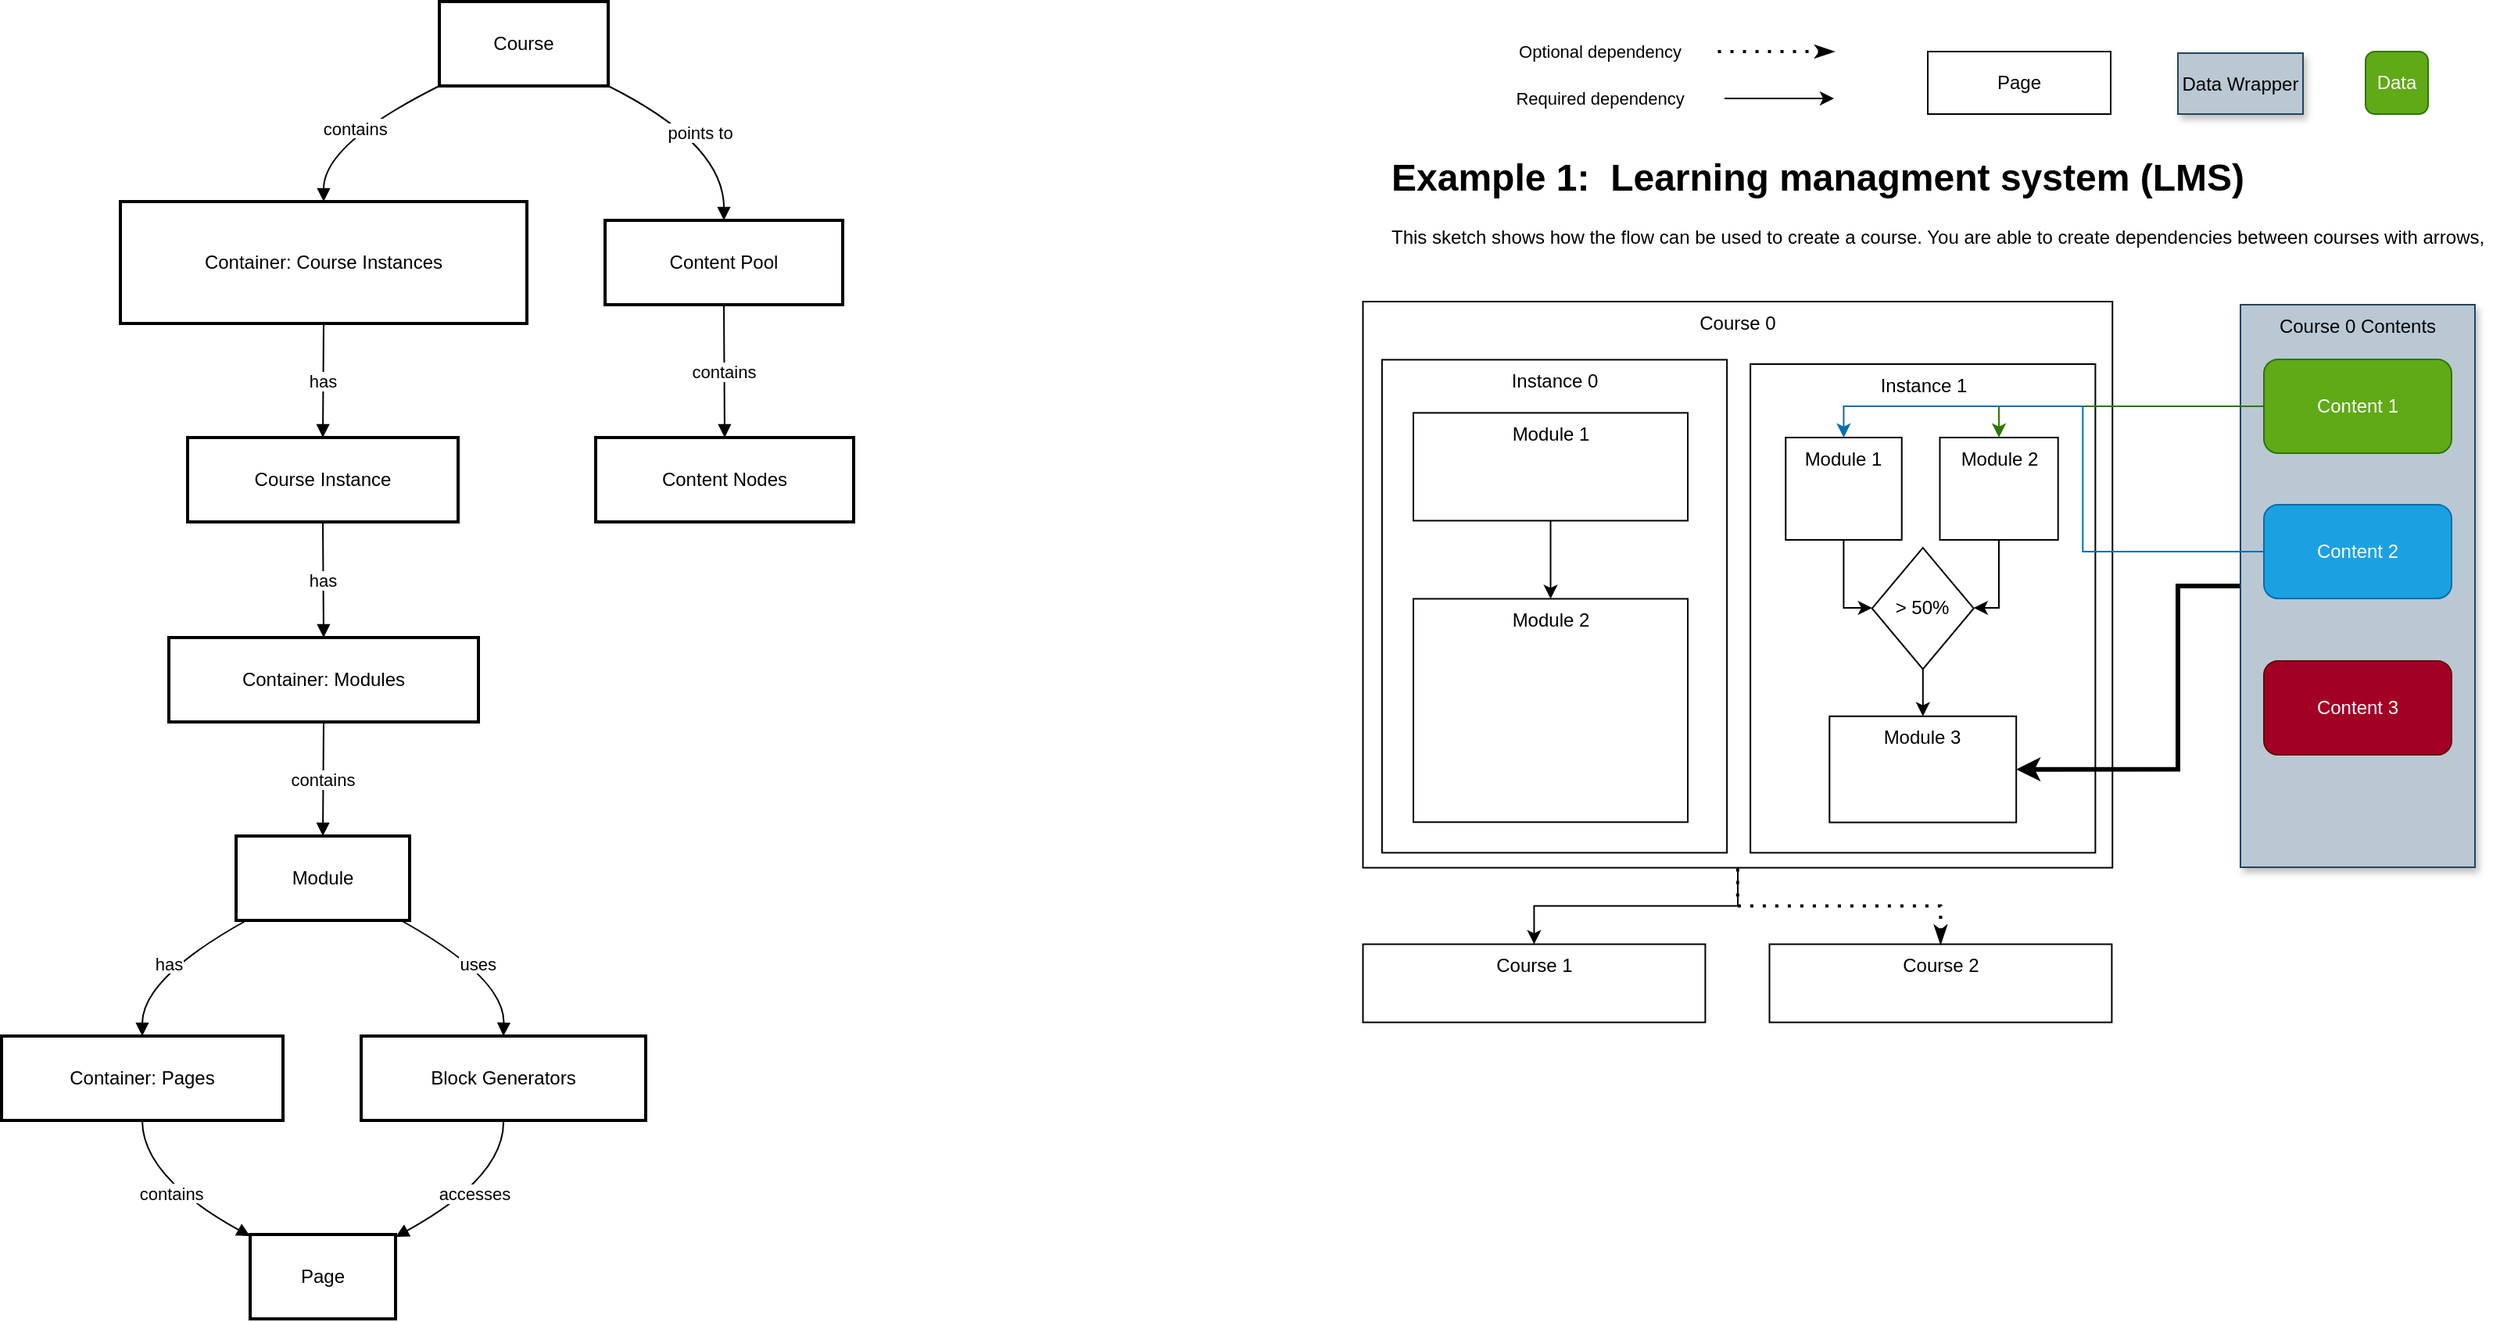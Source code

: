 <mxfile version="26.2.14">
  <diagram name="Page-1" id="eNPtsUAIUc8ON8tqVejX">
    <mxGraphModel dx="1002" dy="761" grid="1" gridSize="10" guides="1" tooltips="1" connect="1" arrows="1" fold="1" page="1" pageScale="1" pageWidth="850" pageHeight="1100" math="0" shadow="0">
      <root>
        <mxCell id="0" />
        <mxCell id="1" parent="0" />
        <mxCell id="2" value="Course" style="whiteSpace=wrap;strokeWidth=2;" parent="1" vertex="1">
          <mxGeometry x="288" y="8" width="108" height="54" as="geometry" />
        </mxCell>
        <mxCell id="3" value="Container: Course Instances" style="whiteSpace=wrap;strokeWidth=2;" parent="1" vertex="1">
          <mxGeometry x="84" y="136" width="260" height="78" as="geometry" />
        </mxCell>
        <mxCell id="4" value="Course Instance" style="whiteSpace=wrap;strokeWidth=2;" parent="1" vertex="1">
          <mxGeometry x="127" y="287" width="173" height="54" as="geometry" />
        </mxCell>
        <mxCell id="5" value="Container: Modules" style="whiteSpace=wrap;strokeWidth=2;" parent="1" vertex="1">
          <mxGeometry x="115" y="415" width="198" height="54" as="geometry" />
        </mxCell>
        <mxCell id="6" value="Module" style="whiteSpace=wrap;strokeWidth=2;" parent="1" vertex="1">
          <mxGeometry x="158" y="542" width="111" height="54" as="geometry" />
        </mxCell>
        <mxCell id="7" value="Container: Pages" style="whiteSpace=wrap;strokeWidth=2;" parent="1" vertex="1">
          <mxGeometry x="8" y="670" width="180" height="54" as="geometry" />
        </mxCell>
        <mxCell id="8" value="Page" style="whiteSpace=wrap;strokeWidth=2;" parent="1" vertex="1">
          <mxGeometry x="167" y="797" width="93" height="54" as="geometry" />
        </mxCell>
        <mxCell id="9" value="Content Pool" style="whiteSpace=wrap;strokeWidth=2;" parent="1" vertex="1">
          <mxGeometry x="394" y="148" width="152" height="54" as="geometry" />
        </mxCell>
        <mxCell id="10" value="Content Nodes" style="whiteSpace=wrap;strokeWidth=2;" parent="1" vertex="1">
          <mxGeometry x="388" y="287" width="165" height="54" as="geometry" />
        </mxCell>
        <mxCell id="11" value="Block Generators" style="whiteSpace=wrap;strokeWidth=2;" parent="1" vertex="1">
          <mxGeometry x="238" y="670" width="182" height="54" as="geometry" />
        </mxCell>
        <mxCell id="12" value="contains" style="curved=1;startArrow=none;endArrow=block;exitX=0;exitY=1;entryX=0.5;entryY=-0.01;" parent="1" source="2" target="3" edge="1">
          <mxGeometry relative="1" as="geometry">
            <Array as="points">
              <mxPoint x="214" y="99" />
            </Array>
          </mxGeometry>
        </mxCell>
        <mxCell id="13" value="has" style="curved=1;startArrow=none;endArrow=block;exitX=0.5;exitY=0.99;entryX=0.5;entryY=0;" parent="1" source="3" target="4" edge="1">
          <mxGeometry relative="1" as="geometry">
            <Array as="points" />
          </mxGeometry>
        </mxCell>
        <mxCell id="14" value="has" style="curved=1;startArrow=none;endArrow=block;exitX=0.5;exitY=1;entryX=0.5;entryY=-0.01;" parent="1" source="4" target="5" edge="1">
          <mxGeometry relative="1" as="geometry">
            <Array as="points" />
          </mxGeometry>
        </mxCell>
        <mxCell id="15" value="contains" style="curved=1;startArrow=none;endArrow=block;exitX=0.5;exitY=0.99;entryX=0.5;entryY=0;" parent="1" source="5" target="6" edge="1">
          <mxGeometry relative="1" as="geometry">
            <Array as="points" />
          </mxGeometry>
        </mxCell>
        <mxCell id="16" value="has" style="curved=1;startArrow=none;endArrow=block;exitX=0.06;exitY=1;entryX=0.5;entryY=-0.01;" parent="1" source="6" target="7" edge="1">
          <mxGeometry relative="1" as="geometry">
            <Array as="points">
              <mxPoint x="98" y="633" />
            </Array>
          </mxGeometry>
        </mxCell>
        <mxCell id="17" value="contains" style="curved=1;startArrow=none;endArrow=block;exitX=0.5;exitY=0.99;entryX=0;entryY=0.02;" parent="1" source="7" target="8" edge="1">
          <mxGeometry relative="1" as="geometry">
            <Array as="points">
              <mxPoint x="98" y="760" />
            </Array>
          </mxGeometry>
        </mxCell>
        <mxCell id="18" value="points to" style="curved=1;startArrow=none;endArrow=block;exitX=1;exitY=1;entryX=0.5;entryY=-0.01;" parent="1" source="2" target="9" edge="1">
          <mxGeometry relative="1" as="geometry">
            <Array as="points">
              <mxPoint x="470" y="99" />
            </Array>
          </mxGeometry>
        </mxCell>
        <mxCell id="19" value="contains" style="curved=1;startArrow=none;endArrow=block;exitX=0.5;exitY=0.99;entryX=0.5;entryY=0;" parent="1" source="9" target="10" edge="1">
          <mxGeometry relative="1" as="geometry">
            <Array as="points" />
          </mxGeometry>
        </mxCell>
        <mxCell id="20" value="uses" style="curved=1;startArrow=none;endArrow=block;exitX=0.95;exitY=1;entryX=0.5;entryY=-0.01;" parent="1" source="6" target="11" edge="1">
          <mxGeometry relative="1" as="geometry">
            <Array as="points">
              <mxPoint x="330" y="633" />
            </Array>
          </mxGeometry>
        </mxCell>
        <mxCell id="21" value="accesses" style="curved=1;startArrow=none;endArrow=block;exitX=0.5;exitY=0.99;entryX=1.01;entryY=0.02;" parent="1" source="11" target="8" edge="1">
          <mxGeometry relative="1" as="geometry">
            <Array as="points">
              <mxPoint x="330" y="760" />
            </Array>
          </mxGeometry>
        </mxCell>
        <mxCell id="IlpyLP8oz_AvC5KWS2CE-33" value="" style="group;verticalAlign=top;" vertex="1" connectable="0" parent="1">
          <mxGeometry x="830" y="200" width="585" height="470" as="geometry" />
        </mxCell>
        <mxCell id="IlpyLP8oz_AvC5KWS2CE-25" style="edgeStyle=orthogonalEdgeStyle;rounded=0;orthogonalLoop=1;jettySize=auto;html=1;entryX=0.5;entryY=0;entryDx=0;entryDy=0;movable=1;resizable=1;rotatable=1;deletable=1;editable=1;locked=0;connectable=1;" edge="1" parent="IlpyLP8oz_AvC5KWS2CE-33" source="IlpyLP8oz_AvC5KWS2CE-21" target="IlpyLP8oz_AvC5KWS2CE-24">
          <mxGeometry relative="1" as="geometry" />
        </mxCell>
        <mxCell id="IlpyLP8oz_AvC5KWS2CE-21" value="Course 0" style="rounded=0;whiteSpace=wrap;html=1;verticalAlign=top;movable=1;resizable=1;rotatable=1;deletable=1;editable=1;locked=0;connectable=1;" vertex="1" parent="IlpyLP8oz_AvC5KWS2CE-33">
          <mxGeometry x="48.75" width="479.375" height="362.292" as="geometry" />
        </mxCell>
        <mxCell id="IlpyLP8oz_AvC5KWS2CE-24" value="Course 1" style="rounded=0;whiteSpace=wrap;html=1;verticalAlign=top;movable=1;resizable=1;rotatable=1;deletable=1;editable=1;locked=0;connectable=1;" vertex="1" parent="IlpyLP8oz_AvC5KWS2CE-33">
          <mxGeometry x="48.748" y="411.246" width="218.957" height="50.0" as="geometry" />
        </mxCell>
        <mxCell id="IlpyLP8oz_AvC5KWS2CE-36" value="Course 2" style="rounded=0;whiteSpace=wrap;html=1;verticalAlign=top;movable=1;resizable=1;rotatable=1;deletable=1;editable=1;locked=0;connectable=1;" vertex="1" parent="IlpyLP8oz_AvC5KWS2CE-33">
          <mxGeometry x="308.748" y="411.246" width="218.957" height="50.0" as="geometry" />
        </mxCell>
        <mxCell id="IlpyLP8oz_AvC5KWS2CE-37" value="" style="endArrow=none;dashed=1;html=1;dashPattern=1 3;strokeWidth=2;rounded=0;exitX=0.5;exitY=0;exitDx=0;exitDy=0;edgeStyle=orthogonalEdgeStyle;endFill=1;startFill=1;startArrow=classicThin;entryX=0.5;entryY=1;entryDx=0;entryDy=0;" edge="1" parent="IlpyLP8oz_AvC5KWS2CE-33" source="IlpyLP8oz_AvC5KWS2CE-36" target="IlpyLP8oz_AvC5KWS2CE-21">
          <mxGeometry width="50" height="50" relative="1" as="geometry">
            <mxPoint x="199.062" y="323.125" as="sourcePoint" />
            <mxPoint x="296.562" y="372.083" as="targetPoint" />
          </mxGeometry>
        </mxCell>
        <mxCell id="IlpyLP8oz_AvC5KWS2CE-45" value="" style="group;" vertex="1" connectable="0" parent="IlpyLP8oz_AvC5KWS2CE-33">
          <mxGeometry x="296.56" y="40" width="220.63" height="312.71" as="geometry" />
        </mxCell>
        <mxCell id="IlpyLP8oz_AvC5KWS2CE-29" value="Instance 1" style="rounded=0;whiteSpace=wrap;html=1;verticalAlign=top;movable=1;resizable=1;rotatable=1;deletable=1;editable=1;locked=0;connectable=1;" vertex="1" parent="IlpyLP8oz_AvC5KWS2CE-45">
          <mxGeometry width="220.63" height="312.71" as="geometry" />
        </mxCell>
        <mxCell id="IlpyLP8oz_AvC5KWS2CE-41" style="edgeStyle=orthogonalEdgeStyle;rounded=0;orthogonalLoop=1;jettySize=auto;html=1;entryX=0;entryY=0.5;entryDx=0;entryDy=0;" edge="1" parent="IlpyLP8oz_AvC5KWS2CE-45" source="IlpyLP8oz_AvC5KWS2CE-30" target="IlpyLP8oz_AvC5KWS2CE-40">
          <mxGeometry relative="1" as="geometry">
            <Array as="points">
              <mxPoint x="60" y="156" />
              <mxPoint x="78" y="156" />
            </Array>
          </mxGeometry>
        </mxCell>
        <mxCell id="IlpyLP8oz_AvC5KWS2CE-30" value="Module 1" style="rounded=0;whiteSpace=wrap;html=1;verticalAlign=top;movable=1;resizable=1;rotatable=1;deletable=1;editable=1;locked=0;connectable=1;" vertex="1" parent="IlpyLP8oz_AvC5KWS2CE-45">
          <mxGeometry x="22.564" y="46.996" width="74.239" height="65.5" as="geometry" />
        </mxCell>
        <mxCell id="IlpyLP8oz_AvC5KWS2CE-42" style="edgeStyle=orthogonalEdgeStyle;rounded=0;orthogonalLoop=1;jettySize=auto;html=1;entryX=1;entryY=0.5;entryDx=0;entryDy=0;" edge="1" parent="IlpyLP8oz_AvC5KWS2CE-45" source="IlpyLP8oz_AvC5KWS2CE-31" target="IlpyLP8oz_AvC5KWS2CE-40">
          <mxGeometry relative="1" as="geometry">
            <Array as="points">
              <mxPoint x="159" y="156" />
              <mxPoint x="143" y="156" />
            </Array>
          </mxGeometry>
        </mxCell>
        <mxCell id="IlpyLP8oz_AvC5KWS2CE-31" value="Module 2" style="rounded=0;whiteSpace=wrap;html=1;verticalAlign=top;movable=1;resizable=1;rotatable=1;deletable=1;editable=1;locked=0;connectable=1;strokeColor=default;align=center;fontFamily=Helvetica;fontSize=12;fontColor=default;fillColor=default;" vertex="1" parent="IlpyLP8oz_AvC5KWS2CE-45">
          <mxGeometry x="121.178" y="46.996" width="75.613" height="65.5" as="geometry" />
        </mxCell>
        <mxCell id="IlpyLP8oz_AvC5KWS2CE-40" value="&amp;gt; 50%" style="rhombus;whiteSpace=wrap;html=1;" vertex="1" parent="IlpyLP8oz_AvC5KWS2CE-45">
          <mxGeometry x="77.814" y="117.536" width="65.001" height="77.641" as="geometry" />
        </mxCell>
        <mxCell id="IlpyLP8oz_AvC5KWS2CE-43" value="Module 3" style="rounded=0;whiteSpace=wrap;html=1;verticalAlign=top;" vertex="1" parent="IlpyLP8oz_AvC5KWS2CE-45">
          <mxGeometry x="50.595" y="225.364" width="119.44" height="67.936" as="geometry" />
        </mxCell>
        <mxCell id="IlpyLP8oz_AvC5KWS2CE-44" style="edgeStyle=orthogonalEdgeStyle;rounded=0;orthogonalLoop=1;jettySize=auto;html=1;" edge="1" parent="IlpyLP8oz_AvC5KWS2CE-45" source="IlpyLP8oz_AvC5KWS2CE-40" target="IlpyLP8oz_AvC5KWS2CE-43">
          <mxGeometry relative="1" as="geometry" />
        </mxCell>
        <mxCell id="IlpyLP8oz_AvC5KWS2CE-46" value="" style="group" vertex="1" connectable="0" parent="IlpyLP8oz_AvC5KWS2CE-33">
          <mxGeometry x="60.938" y="37.208" width="220.626" height="315.497" as="geometry" />
        </mxCell>
        <mxCell id="IlpyLP8oz_AvC5KWS2CE-22" value="Instance 0" style="rounded=0;whiteSpace=wrap;html=1;verticalAlign=top;movable=1;resizable=1;rotatable=1;deletable=1;editable=1;locked=0;connectable=1;" vertex="1" parent="IlpyLP8oz_AvC5KWS2CE-46">
          <mxGeometry width="220.626" height="315.497" as="geometry" />
        </mxCell>
        <mxCell id="IlpyLP8oz_AvC5KWS2CE-32" style="edgeStyle=orthogonalEdgeStyle;rounded=0;orthogonalLoop=1;jettySize=auto;html=1;entryX=0.5;entryY=0;entryDx=0;entryDy=0;movable=1;resizable=1;rotatable=1;deletable=1;editable=1;locked=0;connectable=1;" edge="1" parent="IlpyLP8oz_AvC5KWS2CE-46" source="IlpyLP8oz_AvC5KWS2CE-27" target="IlpyLP8oz_AvC5KWS2CE-28">
          <mxGeometry relative="1" as="geometry" />
        </mxCell>
        <mxCell id="IlpyLP8oz_AvC5KWS2CE-27" value="Module 1" style="rounded=0;whiteSpace=wrap;html=1;verticalAlign=top;movable=1;resizable=1;rotatable=1;deletable=1;editable=1;locked=0;connectable=1;" vertex="1" parent="IlpyLP8oz_AvC5KWS2CE-46">
          <mxGeometry x="20.059" y="33.997" width="175.5" height="69.0" as="geometry" />
        </mxCell>
        <mxCell id="IlpyLP8oz_AvC5KWS2CE-28" value="Module 2" style="rounded=0;whiteSpace=wrap;html=1;verticalAlign=top;movable=1;resizable=1;rotatable=1;deletable=1;editable=1;locked=0;connectable=1;" vertex="1" parent="IlpyLP8oz_AvC5KWS2CE-46">
          <mxGeometry x="20.061" y="152.995" width="175.5" height="142.919" as="geometry" />
        </mxCell>
        <mxCell id="IlpyLP8oz_AvC5KWS2CE-35" value="&lt;h1 style=&quot;margin-top: 0px;&quot;&gt;Example 1:&amp;nbsp; Learning managment system (LMS) &lt;br&gt;&lt;/h1&gt;&lt;p&gt;This sketch shows how the flow can be used to create a course. You are able to create dependencies between courses with arrows, &lt;br&gt;&lt;/p&gt;" style="text;html=1;whiteSpace=wrap;overflow=hidden;rounded=0;" vertex="1" parent="1">
          <mxGeometry x="895" y="100" width="710" height="100" as="geometry" />
        </mxCell>
        <mxCell id="IlpyLP8oz_AvC5KWS2CE-38" value="Optional dependency" style="endArrow=none;dashed=1;html=1;dashPattern=1 3;strokeWidth=2;rounded=0;exitX=0.5;exitY=0;exitDx=0;exitDy=0;edgeStyle=orthogonalEdgeStyle;endFill=1;startFill=1;startArrow=classicThin;" edge="1" parent="1">
          <mxGeometry x="1" y="70" width="50" height="50" relative="1" as="geometry">
            <mxPoint x="1180" y="40" as="sourcePoint" />
            <mxPoint x="1100" y="40" as="targetPoint" />
            <mxPoint x="-70" y="-70" as="offset" />
          </mxGeometry>
        </mxCell>
        <mxCell id="IlpyLP8oz_AvC5KWS2CE-39" value="Required dependency" style="edgeStyle=orthogonalEdgeStyle;rounded=0;orthogonalLoop=1;jettySize=auto;html=1;movable=1;resizable=1;rotatable=1;deletable=1;editable=1;locked=0;connectable=1;" edge="1" parent="1">
          <mxGeometry x="-1" y="-80" relative="1" as="geometry">
            <mxPoint x="1110" y="70" as="sourcePoint" />
            <mxPoint x="1180" y="70" as="targetPoint" />
            <Array as="points">
              <mxPoint x="1150" y="70" />
              <mxPoint x="1150" y="70" />
            </Array>
            <mxPoint x="-80" y="-80" as="offset" />
          </mxGeometry>
        </mxCell>
        <mxCell id="IlpyLP8oz_AvC5KWS2CE-59" style="edgeStyle=orthogonalEdgeStyle;rounded=0;orthogonalLoop=1;jettySize=auto;html=1;entryX=1;entryY=0.5;entryDx=0;entryDy=0;fontSize=18;strokeWidth=3;" edge="1" parent="1" source="IlpyLP8oz_AvC5KWS2CE-49" target="IlpyLP8oz_AvC5KWS2CE-43">
          <mxGeometry relative="1" as="geometry">
            <Array as="points">
              <mxPoint x="1400" y="382" />
              <mxPoint x="1400" y="499" />
            </Array>
          </mxGeometry>
        </mxCell>
        <mxCell id="IlpyLP8oz_AvC5KWS2CE-49" value="Course 0 Contents" style="rounded=0;whiteSpace=wrap;html=1;verticalAlign=top;shadow=1;fillColor=light-dark(#BAC8D3,#FFFFFF);strokeColor=#23445d;fontColor=light-dark(#000000,#000000);" vertex="1" parent="1">
          <mxGeometry x="1440" y="202" width="150" height="360" as="geometry" />
        </mxCell>
        <mxCell id="IlpyLP8oz_AvC5KWS2CE-51" style="edgeStyle=orthogonalEdgeStyle;rounded=0;orthogonalLoop=1;jettySize=auto;html=1;entryX=0.5;entryY=0;entryDx=0;entryDy=0;fillColor=#60a917;strokeColor=#2D7600;" edge="1" parent="1" source="IlpyLP8oz_AvC5KWS2CE-50" target="IlpyLP8oz_AvC5KWS2CE-31">
          <mxGeometry relative="1" as="geometry" />
        </mxCell>
        <mxCell id="IlpyLP8oz_AvC5KWS2CE-50" value="Content 1" style="rounded=1;whiteSpace=wrap;html=1;glass=0;fillColor=#60a917;fontColor=#ffffff;strokeColor=#2D7600;" vertex="1" parent="1">
          <mxGeometry x="1455" y="237" width="120" height="60" as="geometry" />
        </mxCell>
        <mxCell id="IlpyLP8oz_AvC5KWS2CE-53" value="Page" style="rounded=0;whiteSpace=wrap;html=1;" vertex="1" parent="1">
          <mxGeometry x="1240" y="40" width="117" height="40" as="geometry" />
        </mxCell>
        <mxCell id="IlpyLP8oz_AvC5KWS2CE-56" style="edgeStyle=orthogonalEdgeStyle;rounded=0;orthogonalLoop=1;jettySize=auto;html=1;entryX=0.5;entryY=0;entryDx=0;entryDy=0;fillColor=#1ba1e2;strokeColor=#006EAF;" edge="1" parent="1" source="IlpyLP8oz_AvC5KWS2CE-55" target="IlpyLP8oz_AvC5KWS2CE-30">
          <mxGeometry relative="1" as="geometry" />
        </mxCell>
        <mxCell id="IlpyLP8oz_AvC5KWS2CE-55" value="&lt;div&gt;Content 2&lt;/div&gt;" style="rounded=1;whiteSpace=wrap;html=1;fillColor=#1ba1e2;fontColor=#ffffff;strokeColor=#006EAF;" vertex="1" parent="1">
          <mxGeometry x="1455" y="330" width="120" height="60" as="geometry" />
        </mxCell>
        <mxCell id="IlpyLP8oz_AvC5KWS2CE-57" value="Content 3" style="rounded=1;whiteSpace=wrap;html=1;fillColor=#a20025;fontColor=#ffffff;strokeColor=#6F0000;" vertex="1" parent="1">
          <mxGeometry x="1455" y="430" width="120" height="60" as="geometry" />
        </mxCell>
        <mxCell id="IlpyLP8oz_AvC5KWS2CE-60" value="Data Wrapper" style="rounded=0;whiteSpace=wrap;html=1;verticalAlign=middle;shadow=1;fillColor=light-dark(#BAC8D3,#FFFFFF);strokeColor=#23445d;fontColor=light-dark(#000000,#000000);" vertex="1" parent="1">
          <mxGeometry x="1400" y="41" width="80" height="39" as="geometry" />
        </mxCell>
        <mxCell id="IlpyLP8oz_AvC5KWS2CE-62" value="Data" style="rounded=1;whiteSpace=wrap;html=1;glass=0;fillColor=#60a917;fontColor=#ffffff;strokeColor=#2D7600;" vertex="1" parent="1">
          <mxGeometry x="1520" y="40" width="40" height="40" as="geometry" />
        </mxCell>
      </root>
    </mxGraphModel>
  </diagram>
</mxfile>
